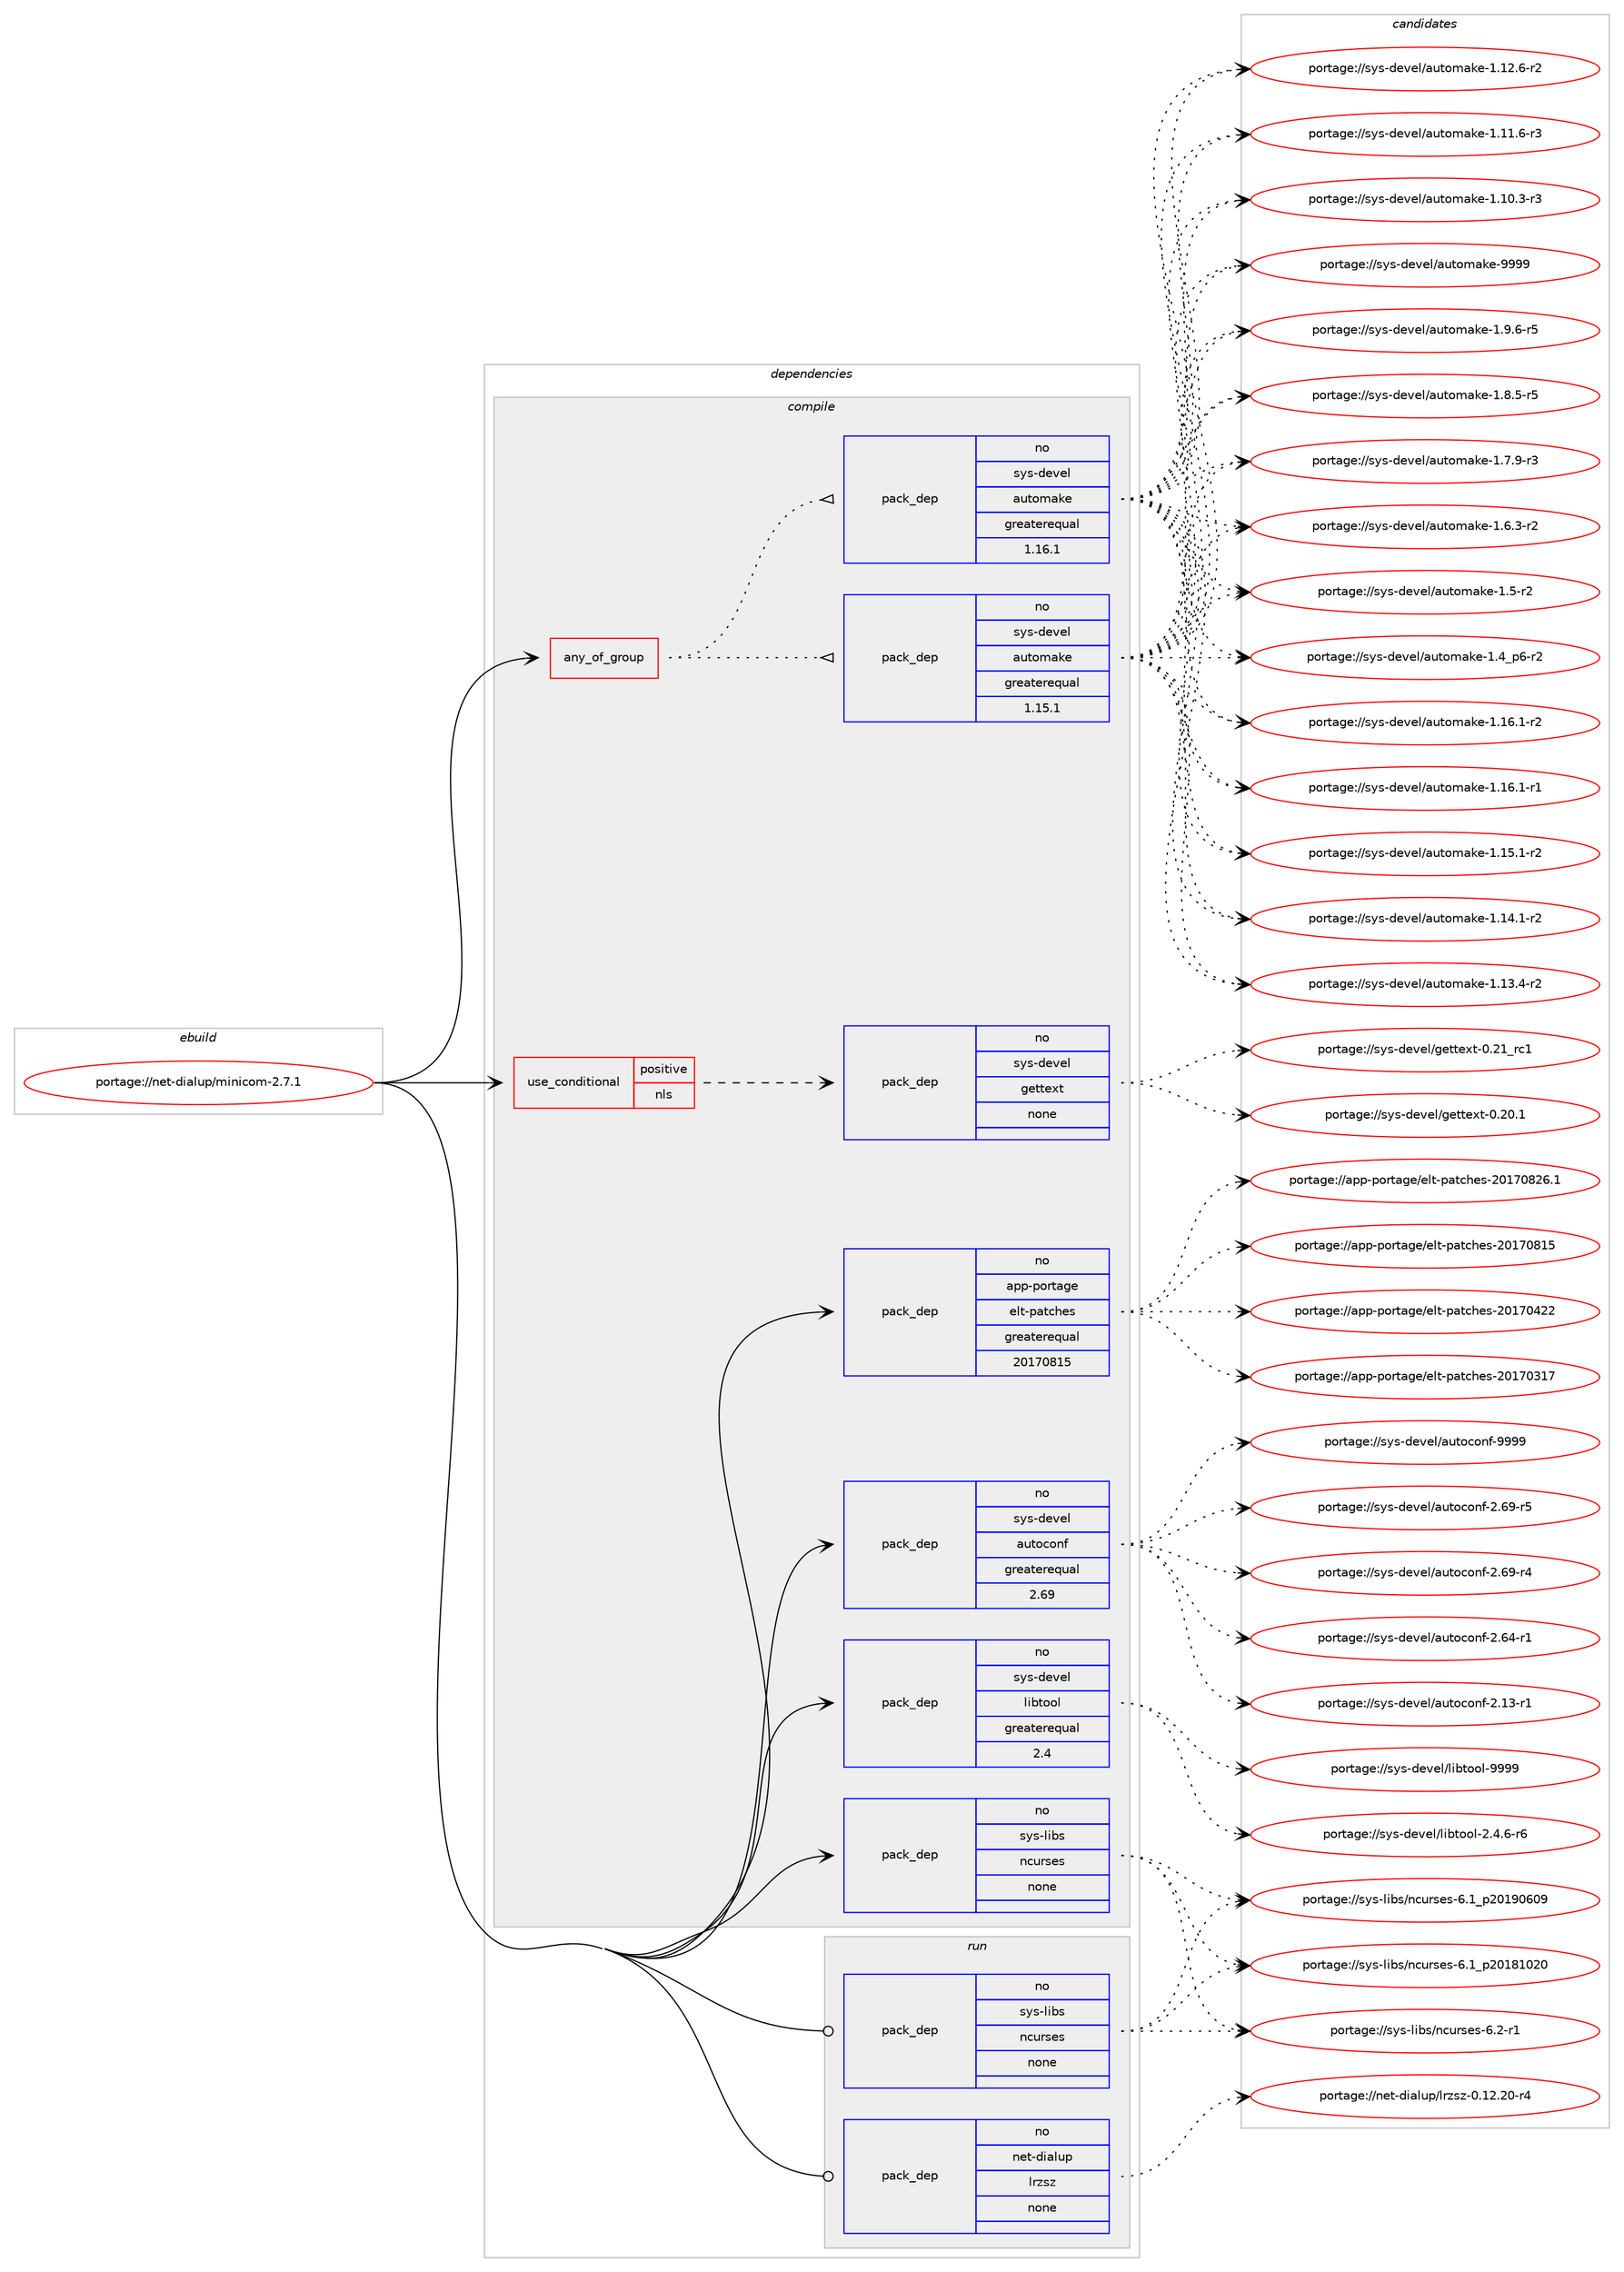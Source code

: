 digraph prolog {

# *************
# Graph options
# *************

newrank=true;
concentrate=true;
compound=true;
graph [rankdir=LR,fontname=Helvetica,fontsize=10,ranksep=1.5];#, ranksep=2.5, nodesep=0.2];
edge  [arrowhead=vee];
node  [fontname=Helvetica,fontsize=10];

# **********
# The ebuild
# **********

subgraph cluster_leftcol {
color=gray;
rank=same;
label=<<i>ebuild</i>>;
id [label="portage://net-dialup/minicom-2.7.1", color=red, width=4, href="../net-dialup/minicom-2.7.1.svg"];
}

# ****************
# The dependencies
# ****************

subgraph cluster_midcol {
color=gray;
label=<<i>dependencies</i>>;
subgraph cluster_compile {
fillcolor="#eeeeee";
style=filled;
label=<<i>compile</i>>;
subgraph any1717 {
dependency99089 [label=<<TABLE BORDER="0" CELLBORDER="1" CELLSPACING="0" CELLPADDING="4"><TR><TD CELLPADDING="10">any_of_group</TD></TR></TABLE>>, shape=none, color=red];subgraph pack74655 {
dependency99090 [label=<<TABLE BORDER="0" CELLBORDER="1" CELLSPACING="0" CELLPADDING="4" WIDTH="220"><TR><TD ROWSPAN="6" CELLPADDING="30">pack_dep</TD></TR><TR><TD WIDTH="110">no</TD></TR><TR><TD>sys-devel</TD></TR><TR><TD>automake</TD></TR><TR><TD>greaterequal</TD></TR><TR><TD>1.16.1</TD></TR></TABLE>>, shape=none, color=blue];
}
dependency99089:e -> dependency99090:w [weight=20,style="dotted",arrowhead="oinv"];
subgraph pack74656 {
dependency99091 [label=<<TABLE BORDER="0" CELLBORDER="1" CELLSPACING="0" CELLPADDING="4" WIDTH="220"><TR><TD ROWSPAN="6" CELLPADDING="30">pack_dep</TD></TR><TR><TD WIDTH="110">no</TD></TR><TR><TD>sys-devel</TD></TR><TR><TD>automake</TD></TR><TR><TD>greaterequal</TD></TR><TR><TD>1.15.1</TD></TR></TABLE>>, shape=none, color=blue];
}
dependency99089:e -> dependency99091:w [weight=20,style="dotted",arrowhead="oinv"];
}
id:e -> dependency99089:w [weight=20,style="solid",arrowhead="vee"];
subgraph cond22632 {
dependency99092 [label=<<TABLE BORDER="0" CELLBORDER="1" CELLSPACING="0" CELLPADDING="4"><TR><TD ROWSPAN="3" CELLPADDING="10">use_conditional</TD></TR><TR><TD>positive</TD></TR><TR><TD>nls</TD></TR></TABLE>>, shape=none, color=red];
subgraph pack74657 {
dependency99093 [label=<<TABLE BORDER="0" CELLBORDER="1" CELLSPACING="0" CELLPADDING="4" WIDTH="220"><TR><TD ROWSPAN="6" CELLPADDING="30">pack_dep</TD></TR><TR><TD WIDTH="110">no</TD></TR><TR><TD>sys-devel</TD></TR><TR><TD>gettext</TD></TR><TR><TD>none</TD></TR><TR><TD></TD></TR></TABLE>>, shape=none, color=blue];
}
dependency99092:e -> dependency99093:w [weight=20,style="dashed",arrowhead="vee"];
}
id:e -> dependency99092:w [weight=20,style="solid",arrowhead="vee"];
subgraph pack74658 {
dependency99094 [label=<<TABLE BORDER="0" CELLBORDER="1" CELLSPACING="0" CELLPADDING="4" WIDTH="220"><TR><TD ROWSPAN="6" CELLPADDING="30">pack_dep</TD></TR><TR><TD WIDTH="110">no</TD></TR><TR><TD>app-portage</TD></TR><TR><TD>elt-patches</TD></TR><TR><TD>greaterequal</TD></TR><TR><TD>20170815</TD></TR></TABLE>>, shape=none, color=blue];
}
id:e -> dependency99094:w [weight=20,style="solid",arrowhead="vee"];
subgraph pack74659 {
dependency99095 [label=<<TABLE BORDER="0" CELLBORDER="1" CELLSPACING="0" CELLPADDING="4" WIDTH="220"><TR><TD ROWSPAN="6" CELLPADDING="30">pack_dep</TD></TR><TR><TD WIDTH="110">no</TD></TR><TR><TD>sys-devel</TD></TR><TR><TD>autoconf</TD></TR><TR><TD>greaterequal</TD></TR><TR><TD>2.69</TD></TR></TABLE>>, shape=none, color=blue];
}
id:e -> dependency99095:w [weight=20,style="solid",arrowhead="vee"];
subgraph pack74660 {
dependency99096 [label=<<TABLE BORDER="0" CELLBORDER="1" CELLSPACING="0" CELLPADDING="4" WIDTH="220"><TR><TD ROWSPAN="6" CELLPADDING="30">pack_dep</TD></TR><TR><TD WIDTH="110">no</TD></TR><TR><TD>sys-devel</TD></TR><TR><TD>libtool</TD></TR><TR><TD>greaterequal</TD></TR><TR><TD>2.4</TD></TR></TABLE>>, shape=none, color=blue];
}
id:e -> dependency99096:w [weight=20,style="solid",arrowhead="vee"];
subgraph pack74661 {
dependency99097 [label=<<TABLE BORDER="0" CELLBORDER="1" CELLSPACING="0" CELLPADDING="4" WIDTH="220"><TR><TD ROWSPAN="6" CELLPADDING="30">pack_dep</TD></TR><TR><TD WIDTH="110">no</TD></TR><TR><TD>sys-libs</TD></TR><TR><TD>ncurses</TD></TR><TR><TD>none</TD></TR><TR><TD></TD></TR></TABLE>>, shape=none, color=blue];
}
id:e -> dependency99097:w [weight=20,style="solid",arrowhead="vee"];
}
subgraph cluster_compileandrun {
fillcolor="#eeeeee";
style=filled;
label=<<i>compile and run</i>>;
}
subgraph cluster_run {
fillcolor="#eeeeee";
style=filled;
label=<<i>run</i>>;
subgraph pack74662 {
dependency99098 [label=<<TABLE BORDER="0" CELLBORDER="1" CELLSPACING="0" CELLPADDING="4" WIDTH="220"><TR><TD ROWSPAN="6" CELLPADDING="30">pack_dep</TD></TR><TR><TD WIDTH="110">no</TD></TR><TR><TD>net-dialup</TD></TR><TR><TD>lrzsz</TD></TR><TR><TD>none</TD></TR><TR><TD></TD></TR></TABLE>>, shape=none, color=blue];
}
id:e -> dependency99098:w [weight=20,style="solid",arrowhead="odot"];
subgraph pack74663 {
dependency99099 [label=<<TABLE BORDER="0" CELLBORDER="1" CELLSPACING="0" CELLPADDING="4" WIDTH="220"><TR><TD ROWSPAN="6" CELLPADDING="30">pack_dep</TD></TR><TR><TD WIDTH="110">no</TD></TR><TR><TD>sys-libs</TD></TR><TR><TD>ncurses</TD></TR><TR><TD>none</TD></TR><TR><TD></TD></TR></TABLE>>, shape=none, color=blue];
}
id:e -> dependency99099:w [weight=20,style="solid",arrowhead="odot"];
}
}

# **************
# The candidates
# **************

subgraph cluster_choices {
rank=same;
color=gray;
label=<<i>candidates</i>>;

subgraph choice74655 {
color=black;
nodesep=1;
choice115121115451001011181011084797117116111109971071014557575757 [label="portage://sys-devel/automake-9999", color=red, width=4,href="../sys-devel/automake-9999.svg"];
choice115121115451001011181011084797117116111109971071014549465746544511453 [label="portage://sys-devel/automake-1.9.6-r5", color=red, width=4,href="../sys-devel/automake-1.9.6-r5.svg"];
choice115121115451001011181011084797117116111109971071014549465646534511453 [label="portage://sys-devel/automake-1.8.5-r5", color=red, width=4,href="../sys-devel/automake-1.8.5-r5.svg"];
choice115121115451001011181011084797117116111109971071014549465546574511451 [label="portage://sys-devel/automake-1.7.9-r3", color=red, width=4,href="../sys-devel/automake-1.7.9-r3.svg"];
choice115121115451001011181011084797117116111109971071014549465446514511450 [label="portage://sys-devel/automake-1.6.3-r2", color=red, width=4,href="../sys-devel/automake-1.6.3-r2.svg"];
choice11512111545100101118101108479711711611110997107101454946534511450 [label="portage://sys-devel/automake-1.5-r2", color=red, width=4,href="../sys-devel/automake-1.5-r2.svg"];
choice115121115451001011181011084797117116111109971071014549465295112544511450 [label="portage://sys-devel/automake-1.4_p6-r2", color=red, width=4,href="../sys-devel/automake-1.4_p6-r2.svg"];
choice11512111545100101118101108479711711611110997107101454946495446494511450 [label="portage://sys-devel/automake-1.16.1-r2", color=red, width=4,href="../sys-devel/automake-1.16.1-r2.svg"];
choice11512111545100101118101108479711711611110997107101454946495446494511449 [label="portage://sys-devel/automake-1.16.1-r1", color=red, width=4,href="../sys-devel/automake-1.16.1-r1.svg"];
choice11512111545100101118101108479711711611110997107101454946495346494511450 [label="portage://sys-devel/automake-1.15.1-r2", color=red, width=4,href="../sys-devel/automake-1.15.1-r2.svg"];
choice11512111545100101118101108479711711611110997107101454946495246494511450 [label="portage://sys-devel/automake-1.14.1-r2", color=red, width=4,href="../sys-devel/automake-1.14.1-r2.svg"];
choice11512111545100101118101108479711711611110997107101454946495146524511450 [label="portage://sys-devel/automake-1.13.4-r2", color=red, width=4,href="../sys-devel/automake-1.13.4-r2.svg"];
choice11512111545100101118101108479711711611110997107101454946495046544511450 [label="portage://sys-devel/automake-1.12.6-r2", color=red, width=4,href="../sys-devel/automake-1.12.6-r2.svg"];
choice11512111545100101118101108479711711611110997107101454946494946544511451 [label="portage://sys-devel/automake-1.11.6-r3", color=red, width=4,href="../sys-devel/automake-1.11.6-r3.svg"];
choice11512111545100101118101108479711711611110997107101454946494846514511451 [label="portage://sys-devel/automake-1.10.3-r3", color=red, width=4,href="../sys-devel/automake-1.10.3-r3.svg"];
dependency99090:e -> choice115121115451001011181011084797117116111109971071014557575757:w [style=dotted,weight="100"];
dependency99090:e -> choice115121115451001011181011084797117116111109971071014549465746544511453:w [style=dotted,weight="100"];
dependency99090:e -> choice115121115451001011181011084797117116111109971071014549465646534511453:w [style=dotted,weight="100"];
dependency99090:e -> choice115121115451001011181011084797117116111109971071014549465546574511451:w [style=dotted,weight="100"];
dependency99090:e -> choice115121115451001011181011084797117116111109971071014549465446514511450:w [style=dotted,weight="100"];
dependency99090:e -> choice11512111545100101118101108479711711611110997107101454946534511450:w [style=dotted,weight="100"];
dependency99090:e -> choice115121115451001011181011084797117116111109971071014549465295112544511450:w [style=dotted,weight="100"];
dependency99090:e -> choice11512111545100101118101108479711711611110997107101454946495446494511450:w [style=dotted,weight="100"];
dependency99090:e -> choice11512111545100101118101108479711711611110997107101454946495446494511449:w [style=dotted,weight="100"];
dependency99090:e -> choice11512111545100101118101108479711711611110997107101454946495346494511450:w [style=dotted,weight="100"];
dependency99090:e -> choice11512111545100101118101108479711711611110997107101454946495246494511450:w [style=dotted,weight="100"];
dependency99090:e -> choice11512111545100101118101108479711711611110997107101454946495146524511450:w [style=dotted,weight="100"];
dependency99090:e -> choice11512111545100101118101108479711711611110997107101454946495046544511450:w [style=dotted,weight="100"];
dependency99090:e -> choice11512111545100101118101108479711711611110997107101454946494946544511451:w [style=dotted,weight="100"];
dependency99090:e -> choice11512111545100101118101108479711711611110997107101454946494846514511451:w [style=dotted,weight="100"];
}
subgraph choice74656 {
color=black;
nodesep=1;
choice115121115451001011181011084797117116111109971071014557575757 [label="portage://sys-devel/automake-9999", color=red, width=4,href="../sys-devel/automake-9999.svg"];
choice115121115451001011181011084797117116111109971071014549465746544511453 [label="portage://sys-devel/automake-1.9.6-r5", color=red, width=4,href="../sys-devel/automake-1.9.6-r5.svg"];
choice115121115451001011181011084797117116111109971071014549465646534511453 [label="portage://sys-devel/automake-1.8.5-r5", color=red, width=4,href="../sys-devel/automake-1.8.5-r5.svg"];
choice115121115451001011181011084797117116111109971071014549465546574511451 [label="portage://sys-devel/automake-1.7.9-r3", color=red, width=4,href="../sys-devel/automake-1.7.9-r3.svg"];
choice115121115451001011181011084797117116111109971071014549465446514511450 [label="portage://sys-devel/automake-1.6.3-r2", color=red, width=4,href="../sys-devel/automake-1.6.3-r2.svg"];
choice11512111545100101118101108479711711611110997107101454946534511450 [label="portage://sys-devel/automake-1.5-r2", color=red, width=4,href="../sys-devel/automake-1.5-r2.svg"];
choice115121115451001011181011084797117116111109971071014549465295112544511450 [label="portage://sys-devel/automake-1.4_p6-r2", color=red, width=4,href="../sys-devel/automake-1.4_p6-r2.svg"];
choice11512111545100101118101108479711711611110997107101454946495446494511450 [label="portage://sys-devel/automake-1.16.1-r2", color=red, width=4,href="../sys-devel/automake-1.16.1-r2.svg"];
choice11512111545100101118101108479711711611110997107101454946495446494511449 [label="portage://sys-devel/automake-1.16.1-r1", color=red, width=4,href="../sys-devel/automake-1.16.1-r1.svg"];
choice11512111545100101118101108479711711611110997107101454946495346494511450 [label="portage://sys-devel/automake-1.15.1-r2", color=red, width=4,href="../sys-devel/automake-1.15.1-r2.svg"];
choice11512111545100101118101108479711711611110997107101454946495246494511450 [label="portage://sys-devel/automake-1.14.1-r2", color=red, width=4,href="../sys-devel/automake-1.14.1-r2.svg"];
choice11512111545100101118101108479711711611110997107101454946495146524511450 [label="portage://sys-devel/automake-1.13.4-r2", color=red, width=4,href="../sys-devel/automake-1.13.4-r2.svg"];
choice11512111545100101118101108479711711611110997107101454946495046544511450 [label="portage://sys-devel/automake-1.12.6-r2", color=red, width=4,href="../sys-devel/automake-1.12.6-r2.svg"];
choice11512111545100101118101108479711711611110997107101454946494946544511451 [label="portage://sys-devel/automake-1.11.6-r3", color=red, width=4,href="../sys-devel/automake-1.11.6-r3.svg"];
choice11512111545100101118101108479711711611110997107101454946494846514511451 [label="portage://sys-devel/automake-1.10.3-r3", color=red, width=4,href="../sys-devel/automake-1.10.3-r3.svg"];
dependency99091:e -> choice115121115451001011181011084797117116111109971071014557575757:w [style=dotted,weight="100"];
dependency99091:e -> choice115121115451001011181011084797117116111109971071014549465746544511453:w [style=dotted,weight="100"];
dependency99091:e -> choice115121115451001011181011084797117116111109971071014549465646534511453:w [style=dotted,weight="100"];
dependency99091:e -> choice115121115451001011181011084797117116111109971071014549465546574511451:w [style=dotted,weight="100"];
dependency99091:e -> choice115121115451001011181011084797117116111109971071014549465446514511450:w [style=dotted,weight="100"];
dependency99091:e -> choice11512111545100101118101108479711711611110997107101454946534511450:w [style=dotted,weight="100"];
dependency99091:e -> choice115121115451001011181011084797117116111109971071014549465295112544511450:w [style=dotted,weight="100"];
dependency99091:e -> choice11512111545100101118101108479711711611110997107101454946495446494511450:w [style=dotted,weight="100"];
dependency99091:e -> choice11512111545100101118101108479711711611110997107101454946495446494511449:w [style=dotted,weight="100"];
dependency99091:e -> choice11512111545100101118101108479711711611110997107101454946495346494511450:w [style=dotted,weight="100"];
dependency99091:e -> choice11512111545100101118101108479711711611110997107101454946495246494511450:w [style=dotted,weight="100"];
dependency99091:e -> choice11512111545100101118101108479711711611110997107101454946495146524511450:w [style=dotted,weight="100"];
dependency99091:e -> choice11512111545100101118101108479711711611110997107101454946495046544511450:w [style=dotted,weight="100"];
dependency99091:e -> choice11512111545100101118101108479711711611110997107101454946494946544511451:w [style=dotted,weight="100"];
dependency99091:e -> choice11512111545100101118101108479711711611110997107101454946494846514511451:w [style=dotted,weight="100"];
}
subgraph choice74657 {
color=black;
nodesep=1;
choice11512111545100101118101108471031011161161011201164548465049951149949 [label="portage://sys-devel/gettext-0.21_rc1", color=red, width=4,href="../sys-devel/gettext-0.21_rc1.svg"];
choice115121115451001011181011084710310111611610112011645484650484649 [label="portage://sys-devel/gettext-0.20.1", color=red, width=4,href="../sys-devel/gettext-0.20.1.svg"];
dependency99093:e -> choice11512111545100101118101108471031011161161011201164548465049951149949:w [style=dotted,weight="100"];
dependency99093:e -> choice115121115451001011181011084710310111611610112011645484650484649:w [style=dotted,weight="100"];
}
subgraph choice74658 {
color=black;
nodesep=1;
choice971121124511211111411697103101471011081164511297116991041011154550484955485650544649 [label="portage://app-portage/elt-patches-20170826.1", color=red, width=4,href="../app-portage/elt-patches-20170826.1.svg"];
choice97112112451121111141169710310147101108116451129711699104101115455048495548564953 [label="portage://app-portage/elt-patches-20170815", color=red, width=4,href="../app-portage/elt-patches-20170815.svg"];
choice97112112451121111141169710310147101108116451129711699104101115455048495548525050 [label="portage://app-portage/elt-patches-20170422", color=red, width=4,href="../app-portage/elt-patches-20170422.svg"];
choice97112112451121111141169710310147101108116451129711699104101115455048495548514955 [label="portage://app-portage/elt-patches-20170317", color=red, width=4,href="../app-portage/elt-patches-20170317.svg"];
dependency99094:e -> choice971121124511211111411697103101471011081164511297116991041011154550484955485650544649:w [style=dotted,weight="100"];
dependency99094:e -> choice97112112451121111141169710310147101108116451129711699104101115455048495548564953:w [style=dotted,weight="100"];
dependency99094:e -> choice97112112451121111141169710310147101108116451129711699104101115455048495548525050:w [style=dotted,weight="100"];
dependency99094:e -> choice97112112451121111141169710310147101108116451129711699104101115455048495548514955:w [style=dotted,weight="100"];
}
subgraph choice74659 {
color=black;
nodesep=1;
choice115121115451001011181011084797117116111991111101024557575757 [label="portage://sys-devel/autoconf-9999", color=red, width=4,href="../sys-devel/autoconf-9999.svg"];
choice1151211154510010111810110847971171161119911111010245504654574511453 [label="portage://sys-devel/autoconf-2.69-r5", color=red, width=4,href="../sys-devel/autoconf-2.69-r5.svg"];
choice1151211154510010111810110847971171161119911111010245504654574511452 [label="portage://sys-devel/autoconf-2.69-r4", color=red, width=4,href="../sys-devel/autoconf-2.69-r4.svg"];
choice1151211154510010111810110847971171161119911111010245504654524511449 [label="portage://sys-devel/autoconf-2.64-r1", color=red, width=4,href="../sys-devel/autoconf-2.64-r1.svg"];
choice1151211154510010111810110847971171161119911111010245504649514511449 [label="portage://sys-devel/autoconf-2.13-r1", color=red, width=4,href="../sys-devel/autoconf-2.13-r1.svg"];
dependency99095:e -> choice115121115451001011181011084797117116111991111101024557575757:w [style=dotted,weight="100"];
dependency99095:e -> choice1151211154510010111810110847971171161119911111010245504654574511453:w [style=dotted,weight="100"];
dependency99095:e -> choice1151211154510010111810110847971171161119911111010245504654574511452:w [style=dotted,weight="100"];
dependency99095:e -> choice1151211154510010111810110847971171161119911111010245504654524511449:w [style=dotted,weight="100"];
dependency99095:e -> choice1151211154510010111810110847971171161119911111010245504649514511449:w [style=dotted,weight="100"];
}
subgraph choice74660 {
color=black;
nodesep=1;
choice1151211154510010111810110847108105981161111111084557575757 [label="portage://sys-devel/libtool-9999", color=red, width=4,href="../sys-devel/libtool-9999.svg"];
choice1151211154510010111810110847108105981161111111084550465246544511454 [label="portage://sys-devel/libtool-2.4.6-r6", color=red, width=4,href="../sys-devel/libtool-2.4.6-r6.svg"];
dependency99096:e -> choice1151211154510010111810110847108105981161111111084557575757:w [style=dotted,weight="100"];
dependency99096:e -> choice1151211154510010111810110847108105981161111111084550465246544511454:w [style=dotted,weight="100"];
}
subgraph choice74661 {
color=black;
nodesep=1;
choice11512111545108105981154711099117114115101115455446504511449 [label="portage://sys-libs/ncurses-6.2-r1", color=red, width=4,href="../sys-libs/ncurses-6.2-r1.svg"];
choice1151211154510810598115471109911711411510111545544649951125048495748544857 [label="portage://sys-libs/ncurses-6.1_p20190609", color=red, width=4,href="../sys-libs/ncurses-6.1_p20190609.svg"];
choice1151211154510810598115471109911711411510111545544649951125048495649485048 [label="portage://sys-libs/ncurses-6.1_p20181020", color=red, width=4,href="../sys-libs/ncurses-6.1_p20181020.svg"];
dependency99097:e -> choice11512111545108105981154711099117114115101115455446504511449:w [style=dotted,weight="100"];
dependency99097:e -> choice1151211154510810598115471109911711411510111545544649951125048495748544857:w [style=dotted,weight="100"];
dependency99097:e -> choice1151211154510810598115471109911711411510111545544649951125048495649485048:w [style=dotted,weight="100"];
}
subgraph choice74662 {
color=black;
nodesep=1;
choice11010111645100105971081171124710811412211512245484649504650484511452 [label="portage://net-dialup/lrzsz-0.12.20-r4", color=red, width=4,href="../net-dialup/lrzsz-0.12.20-r4.svg"];
dependency99098:e -> choice11010111645100105971081171124710811412211512245484649504650484511452:w [style=dotted,weight="100"];
}
subgraph choice74663 {
color=black;
nodesep=1;
choice11512111545108105981154711099117114115101115455446504511449 [label="portage://sys-libs/ncurses-6.2-r1", color=red, width=4,href="../sys-libs/ncurses-6.2-r1.svg"];
choice1151211154510810598115471109911711411510111545544649951125048495748544857 [label="portage://sys-libs/ncurses-6.1_p20190609", color=red, width=4,href="../sys-libs/ncurses-6.1_p20190609.svg"];
choice1151211154510810598115471109911711411510111545544649951125048495649485048 [label="portage://sys-libs/ncurses-6.1_p20181020", color=red, width=4,href="../sys-libs/ncurses-6.1_p20181020.svg"];
dependency99099:e -> choice11512111545108105981154711099117114115101115455446504511449:w [style=dotted,weight="100"];
dependency99099:e -> choice1151211154510810598115471109911711411510111545544649951125048495748544857:w [style=dotted,weight="100"];
dependency99099:e -> choice1151211154510810598115471109911711411510111545544649951125048495649485048:w [style=dotted,weight="100"];
}
}

}
